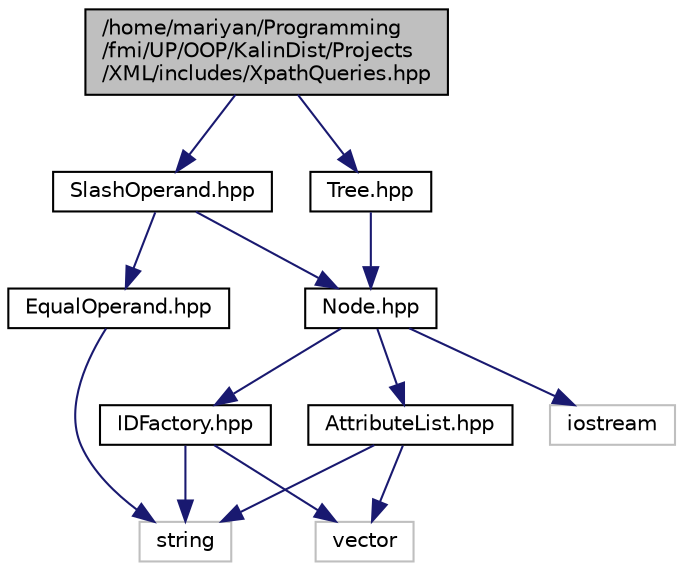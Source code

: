 digraph "/home/mariyan/Programming/fmi/UP/OOP/KalinDist/Projects/XML/includes/XpathQueries.hpp"
{
  edge [fontname="Helvetica",fontsize="10",labelfontname="Helvetica",labelfontsize="10"];
  node [fontname="Helvetica",fontsize="10",shape=record];
  Node0 [label="/home/mariyan/Programming\l/fmi/UP/OOP/KalinDist/Projects\l/XML/includes/XpathQueries.hpp",height=0.2,width=0.4,color="black", fillcolor="grey75", style="filled", fontcolor="black"];
  Node0 -> Node1 [color="midnightblue",fontsize="10",style="solid",fontname="Helvetica"];
  Node1 [label="SlashOperand.hpp",height=0.2,width=0.4,color="black", fillcolor="white", style="filled",URL="$_slash_operand_8hpp.html"];
  Node1 -> Node2 [color="midnightblue",fontsize="10",style="solid",fontname="Helvetica"];
  Node2 [label="EqualOperand.hpp",height=0.2,width=0.4,color="black", fillcolor="white", style="filled",URL="$_equal_operand_8hpp.html"];
  Node2 -> Node3 [color="midnightblue",fontsize="10",style="solid",fontname="Helvetica"];
  Node3 [label="string",height=0.2,width=0.4,color="grey75", fillcolor="white", style="filled"];
  Node1 -> Node4 [color="midnightblue",fontsize="10",style="solid",fontname="Helvetica"];
  Node4 [label="Node.hpp",height=0.2,width=0.4,color="black", fillcolor="white", style="filled",URL="$_node_8hpp.html"];
  Node4 -> Node5 [color="midnightblue",fontsize="10",style="solid",fontname="Helvetica"];
  Node5 [label="IDFactory.hpp",height=0.2,width=0.4,color="black", fillcolor="white", style="filled",URL="$_i_d_factory_8hpp.html"];
  Node5 -> Node6 [color="midnightblue",fontsize="10",style="solid",fontname="Helvetica"];
  Node6 [label="vector",height=0.2,width=0.4,color="grey75", fillcolor="white", style="filled"];
  Node5 -> Node3 [color="midnightblue",fontsize="10",style="solid",fontname="Helvetica"];
  Node4 -> Node7 [color="midnightblue",fontsize="10",style="solid",fontname="Helvetica"];
  Node7 [label="AttributeList.hpp",height=0.2,width=0.4,color="black", fillcolor="white", style="filled",URL="$_attribute_list_8hpp.html"];
  Node7 -> Node3 [color="midnightblue",fontsize="10",style="solid",fontname="Helvetica"];
  Node7 -> Node6 [color="midnightblue",fontsize="10",style="solid",fontname="Helvetica"];
  Node4 -> Node8 [color="midnightblue",fontsize="10",style="solid",fontname="Helvetica"];
  Node8 [label="iostream",height=0.2,width=0.4,color="grey75", fillcolor="white", style="filled"];
  Node0 -> Node9 [color="midnightblue",fontsize="10",style="solid",fontname="Helvetica"];
  Node9 [label="Tree.hpp",height=0.2,width=0.4,color="black", fillcolor="white", style="filled",URL="$_tree_8hpp.html"];
  Node9 -> Node4 [color="midnightblue",fontsize="10",style="solid",fontname="Helvetica"];
}
